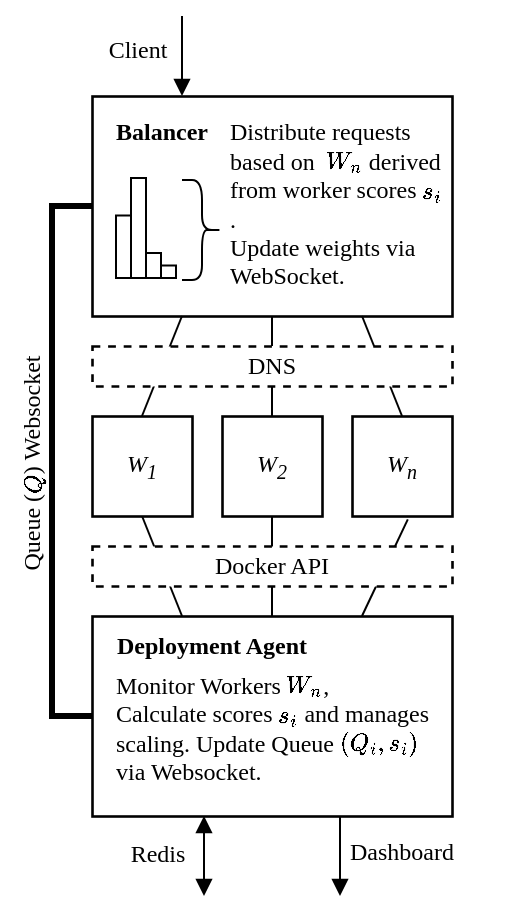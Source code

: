 <mxfile version="24.2.5" type="device">
  <diagram name="Seite-1" id="O64vXf0VaOApVddnFwWp">
    <mxGraphModel dx="901" dy="570" grid="1" gridSize="10" guides="1" tooltips="1" connect="1" arrows="1" fold="1" page="1" pageScale="1" pageWidth="827" pageHeight="1169" math="1" shadow="0">
      <root>
        <mxCell id="0" />
        <mxCell id="1" parent="0" />
        <mxCell id="O3-EXrC-sCpuzH3_KJcA-1" value="" style="rounded=0;whiteSpace=wrap;html=1;strokeWidth=1.3;" parent="1" vertex="1">
          <mxGeometry x="90" y="50" width="180" height="110" as="geometry" />
        </mxCell>
        <mxCell id="O3-EXrC-sCpuzH3_KJcA-2" value="Balancer" style="text;html=1;align=center;verticalAlign=middle;whiteSpace=wrap;rounded=0;fontFamily=Garamond;fontStyle=1;strokeWidth=1.3;" parent="1" vertex="1">
          <mxGeometry x="90" y="53" width="70" height="30" as="geometry" />
        </mxCell>
        <mxCell id="O3-EXrC-sCpuzH3_KJcA-3" value="" style="rounded=0;whiteSpace=wrap;html=1;strokeWidth=1.3;" parent="1" vertex="1">
          <mxGeometry x="90" y="310" width="180" height="100" as="geometry" />
        </mxCell>
        <mxCell id="O3-EXrC-sCpuzH3_KJcA-4" value="Deployment Agent" style="text;html=1;align=center;verticalAlign=middle;whiteSpace=wrap;rounded=0;fontFamily=Garamond;fontStyle=1" parent="1" vertex="1">
          <mxGeometry x="90" y="310" width="120" height="30" as="geometry" />
        </mxCell>
        <mxCell id="O3-EXrC-sCpuzH3_KJcA-9" style="rounded=0;orthogonalLoop=1;jettySize=auto;html=1;entryX=0.25;entryY=0;entryDx=0;entryDy=0;startArrow=none;startFill=0;endArrow=none;endFill=0;exitX=0.5;exitY=1;exitDx=0;exitDy=0;" parent="1" source="O3-EXrC-sCpuzH3_KJcA-5" target="O3-EXrC-sCpuzH3_KJcA-3" edge="1">
          <mxGeometry relative="1" as="geometry" />
        </mxCell>
        <mxCell id="O3-EXrC-sCpuzH3_KJcA-12" style="rounded=0;orthogonalLoop=1;jettySize=auto;html=1;entryX=0.25;entryY=1;entryDx=0;entryDy=0;endArrow=none;endFill=0;exitX=0.5;exitY=0;exitDx=0;exitDy=0;" parent="1" source="O3-EXrC-sCpuzH3_KJcA-5" target="O3-EXrC-sCpuzH3_KJcA-1" edge="1">
          <mxGeometry relative="1" as="geometry" />
        </mxCell>
        <mxCell id="O3-EXrC-sCpuzH3_KJcA-5" value="&lt;i style=&quot;&quot;&gt;&lt;font face=&quot;Garamond&quot;&gt;W&lt;sub style=&quot;&quot;&gt;1&lt;/sub&gt;&lt;/font&gt;&lt;/i&gt;" style="rounded=0;whiteSpace=wrap;html=1;strokeWidth=1.3;" parent="1" vertex="1">
          <mxGeometry x="90" y="210" width="50" height="50" as="geometry" />
        </mxCell>
        <mxCell id="O3-EXrC-sCpuzH3_KJcA-11" style="rounded=0;orthogonalLoop=1;jettySize=auto;html=1;entryX=0.75;entryY=0;entryDx=0;entryDy=0;startArrow=none;startFill=0;endArrow=none;endFill=0;exitX=0.558;exitY=1.034;exitDx=0;exitDy=0;exitPerimeter=0;" parent="1" source="O3-EXrC-sCpuzH3_KJcA-6" target="O3-EXrC-sCpuzH3_KJcA-3" edge="1">
          <mxGeometry relative="1" as="geometry" />
        </mxCell>
        <mxCell id="O3-EXrC-sCpuzH3_KJcA-14" style="rounded=0;orthogonalLoop=1;jettySize=auto;html=1;entryX=0.75;entryY=1;entryDx=0;entryDy=0;endArrow=none;endFill=0;exitX=0.5;exitY=0;exitDx=0;exitDy=0;" parent="1" source="O3-EXrC-sCpuzH3_KJcA-6" target="O3-EXrC-sCpuzH3_KJcA-1" edge="1">
          <mxGeometry relative="1" as="geometry" />
        </mxCell>
        <mxCell id="O3-EXrC-sCpuzH3_KJcA-6" value="&lt;i&gt;&lt;font face=&quot;Garamond&quot;&gt;W&lt;sub&gt;n&lt;/sub&gt;&lt;/font&gt;&lt;/i&gt;" style="rounded=0;whiteSpace=wrap;html=1;strokeWidth=1.3;" parent="1" vertex="1">
          <mxGeometry x="220" y="210" width="50" height="50" as="geometry" />
        </mxCell>
        <mxCell id="O3-EXrC-sCpuzH3_KJcA-10" style="rounded=0;orthogonalLoop=1;jettySize=auto;html=1;entryX=0.5;entryY=0;entryDx=0;entryDy=0;startArrow=none;startFill=0;endArrow=none;endFill=0;" parent="1" source="O3-EXrC-sCpuzH3_KJcA-7" target="O3-EXrC-sCpuzH3_KJcA-3" edge="1">
          <mxGeometry relative="1" as="geometry" />
        </mxCell>
        <mxCell id="O3-EXrC-sCpuzH3_KJcA-13" style="rounded=0;orthogonalLoop=1;jettySize=auto;html=1;entryX=0.5;entryY=1;entryDx=0;entryDy=0;endArrow=none;endFill=0;" parent="1" source="O3-EXrC-sCpuzH3_KJcA-15" target="O3-EXrC-sCpuzH3_KJcA-1" edge="1">
          <mxGeometry relative="1" as="geometry" />
        </mxCell>
        <mxCell id="O3-EXrC-sCpuzH3_KJcA-7" value="&lt;i&gt;&lt;font face=&quot;Garamond&quot;&gt;W&lt;sub&gt;2&lt;/sub&gt;&lt;/font&gt;&lt;/i&gt;" style="rounded=0;whiteSpace=wrap;html=1;strokeWidth=1.3;" parent="1" vertex="1">
          <mxGeometry x="155" y="210" width="50" height="50" as="geometry" />
        </mxCell>
        <mxCell id="O3-EXrC-sCpuzH3_KJcA-8" value="Docker API" style="rounded=0;whiteSpace=wrap;html=1;strokeColor=default;fillColor=default;fontFamily=Garamond;dashed=1;strokeWidth=1.3;" parent="1" vertex="1">
          <mxGeometry x="90" y="275" width="180" height="20" as="geometry" />
        </mxCell>
        <mxCell id="O3-EXrC-sCpuzH3_KJcA-16" value="" style="rounded=0;orthogonalLoop=1;jettySize=auto;html=1;entryX=0.5;entryY=1;entryDx=0;entryDy=0;endArrow=none;endFill=0;" parent="1" source="O3-EXrC-sCpuzH3_KJcA-7" target="O3-EXrC-sCpuzH3_KJcA-15" edge="1">
          <mxGeometry relative="1" as="geometry">
            <mxPoint x="180" y="210" as="sourcePoint" />
            <mxPoint x="180" y="170" as="targetPoint" />
          </mxGeometry>
        </mxCell>
        <mxCell id="O3-EXrC-sCpuzH3_KJcA-15" value="DNS" style="rounded=0;whiteSpace=wrap;html=1;strokeColor=default;fillColor=default;fontFamily=Garamond;dashed=1;strokeWidth=1.3;" parent="1" vertex="1">
          <mxGeometry x="90" y="175" width="180" height="20" as="geometry" />
        </mxCell>
        <mxCell id="O3-EXrC-sCpuzH3_KJcA-18" value="" style="endArrow=none;startArrow=none;html=1;rounded=0;entryX=0;entryY=0.5;entryDx=0;entryDy=0;exitX=0;exitY=0.5;exitDx=0;exitDy=0;strokeWidth=3;startFill=0;endFill=0;" parent="1" source="O3-EXrC-sCpuzH3_KJcA-3" target="O3-EXrC-sCpuzH3_KJcA-1" edge="1">
          <mxGeometry width="50" height="50" relative="1" as="geometry">
            <mxPoint x="30" y="240" as="sourcePoint" />
            <mxPoint x="80" y="190" as="targetPoint" />
            <Array as="points">
              <mxPoint x="70" y="360" />
              <mxPoint x="70" y="105" />
            </Array>
          </mxGeometry>
        </mxCell>
        <mxCell id="O3-EXrC-sCpuzH3_KJcA-27" value="" style="endArrow=block;html=1;rounded=0;entryX=0.25;entryY=0;entryDx=0;entryDy=0;endFill=1;" parent="1" target="O3-EXrC-sCpuzH3_KJcA-1" edge="1">
          <mxGeometry width="50" height="50" relative="1" as="geometry">
            <mxPoint x="135" y="10" as="sourcePoint" />
            <mxPoint x="160" as="targetPoint" />
          </mxGeometry>
        </mxCell>
        <mxCell id="O3-EXrC-sCpuzH3_KJcA-28" value="Client" style="text;html=1;align=center;verticalAlign=middle;whiteSpace=wrap;rounded=0;rotation=0;fontFamily=Garamond;" parent="1" vertex="1">
          <mxGeometry x="53" y="12" width="120" height="30" as="geometry" />
        </mxCell>
        <mxCell id="O3-EXrC-sCpuzH3_KJcA-29" value="Queue (\(Q\))&amp;nbsp;&lt;span style=&quot;&quot;&gt;Websocket&amp;nbsp;&lt;/span&gt;" style="text;html=1;align=center;verticalAlign=middle;whiteSpace=wrap;rounded=0;rotation=-90;fontFamily=Garamond;" parent="1" vertex="1">
          <mxGeometry x="-30" y="217" width="180" height="30" as="geometry" />
        </mxCell>
        <mxCell id="7YsaYaqCTOlFs23PdoMd-8" value="" style="group" parent="1" vertex="1" connectable="0">
          <mxGeometry x="102" y="91" width="30" height="50" as="geometry" />
        </mxCell>
        <mxCell id="7YsaYaqCTOlFs23PdoMd-4" value="" style="rounded=0;whiteSpace=wrap;html=1;" parent="7YsaYaqCTOlFs23PdoMd-8" vertex="1">
          <mxGeometry y="18.75" width="7.5" height="31.25" as="geometry" />
        </mxCell>
        <mxCell id="7YsaYaqCTOlFs23PdoMd-5" value="" style="rounded=0;whiteSpace=wrap;html=1;" parent="7YsaYaqCTOlFs23PdoMd-8" vertex="1">
          <mxGeometry x="7.5" width="7.5" height="50" as="geometry" />
        </mxCell>
        <mxCell id="7YsaYaqCTOlFs23PdoMd-6" value="" style="rounded=0;whiteSpace=wrap;html=1;" parent="7YsaYaqCTOlFs23PdoMd-8" vertex="1">
          <mxGeometry x="15" y="37.5" width="7.5" height="12.5" as="geometry" />
        </mxCell>
        <mxCell id="7YsaYaqCTOlFs23PdoMd-7" value="" style="rounded=0;whiteSpace=wrap;html=1;" parent="7YsaYaqCTOlFs23PdoMd-8" vertex="1">
          <mxGeometry x="22.5" y="43.75" width="7.5" height="6.25" as="geometry" />
        </mxCell>
        <mxCell id="7YsaYaqCTOlFs23PdoMd-9" value="" style="shape=curlyBracket;whiteSpace=wrap;html=1;rounded=1;flipH=1;labelPosition=right;verticalLabelPosition=middle;align=left;verticalAlign=middle;" parent="1" vertex="1">
          <mxGeometry x="135" y="92" width="20" height="50" as="geometry" />
        </mxCell>
        <mxCell id="7YsaYaqCTOlFs23PdoMd-10" value="&lt;div&gt;Distribute requests based on&amp;nbsp;&amp;nbsp;&lt;span style=&quot;background-color: initial;&quot;&gt;\(W_n\) derived from worker scores&amp;nbsp;&lt;/span&gt;\(s_i\)&lt;span style=&quot;background-color: initial;&quot;&gt;.&amp;nbsp;&lt;/span&gt;&lt;/div&gt;&lt;div&gt;&lt;span style=&quot;background-color: initial;&quot;&gt;Update weights via WebSocket.&lt;/span&gt;&lt;/div&gt;" style="text;align=left;verticalAlign=middle;rounded=0;fontFamily=Georgia;whiteSpace=wrap;html=1;" parent="1" vertex="1">
          <mxGeometry x="157" y="59" width="110" height="90" as="geometry" />
        </mxCell>
        <mxCell id="7YsaYaqCTOlFs23PdoMd-12" value="&lt;div&gt;&lt;span style=&quot;background-color: initial;&quot;&gt;Monitor Workers&amp;nbsp;&lt;/span&gt;\(W_n\),&amp;nbsp;&lt;br&gt;&lt;/div&gt;&lt;div&gt;&lt;span style=&quot;background-color: initial;&quot;&gt;Calculate scores&amp;nbsp;&lt;/span&gt;\(s_i\) and m&lt;span style=&quot;background-color: initial;&quot;&gt;anages scaling.&amp;nbsp;&lt;/span&gt;&lt;span style=&quot;background-color: initial;&quot;&gt;Update Queue \((Q_i, s_i)\) via Websocket.&lt;/span&gt;&lt;/div&gt;" style="text;align=left;verticalAlign=middle;rounded=0;fontFamily=Georgia;whiteSpace=wrap;html=1;" parent="1" vertex="1">
          <mxGeometry x="100" y="321" width="163" height="90" as="geometry" />
        </mxCell>
        <mxCell id="7YsaYaqCTOlFs23PdoMd-19" value="" style="endArrow=block;html=1;rounded=0;exitX=0.25;exitY=1;exitDx=0;exitDy=0;startArrow=block;startFill=1;endFill=1;" parent="1" edge="1">
          <mxGeometry width="50" height="50" relative="1" as="geometry">
            <mxPoint x="146.0" y="410.0" as="sourcePoint" />
            <mxPoint x="146" y="450" as="targetPoint" />
            <Array as="points">
              <mxPoint x="146" y="430" />
            </Array>
          </mxGeometry>
        </mxCell>
        <mxCell id="7YsaYaqCTOlFs23PdoMd-20" value="" style="endArrow=block;html=1;rounded=0;exitX=0.75;exitY=1;exitDx=0;exitDy=0;endFill=1;" parent="1" edge="1">
          <mxGeometry width="50" height="50" relative="1" as="geometry">
            <mxPoint x="214" y="410" as="sourcePoint" />
            <mxPoint x="214" y="450" as="targetPoint" />
          </mxGeometry>
        </mxCell>
        <mxCell id="7YsaYaqCTOlFs23PdoMd-21" value="Dashboard" style="text;html=1;align=center;verticalAlign=middle;whiteSpace=wrap;rounded=0;rotation=0;fontFamily=Garamond;" parent="1" vertex="1">
          <mxGeometry x="185" y="413" width="120" height="30" as="geometry" />
        </mxCell>
        <mxCell id="7YsaYaqCTOlFs23PdoMd-22" value="Redis" style="text;html=1;align=center;verticalAlign=middle;whiteSpace=wrap;rounded=0;rotation=0;fontFamily=Garamond;" parent="1" vertex="1">
          <mxGeometry x="63" y="414" width="120" height="30" as="geometry" />
        </mxCell>
      </root>
    </mxGraphModel>
  </diagram>
</mxfile>

